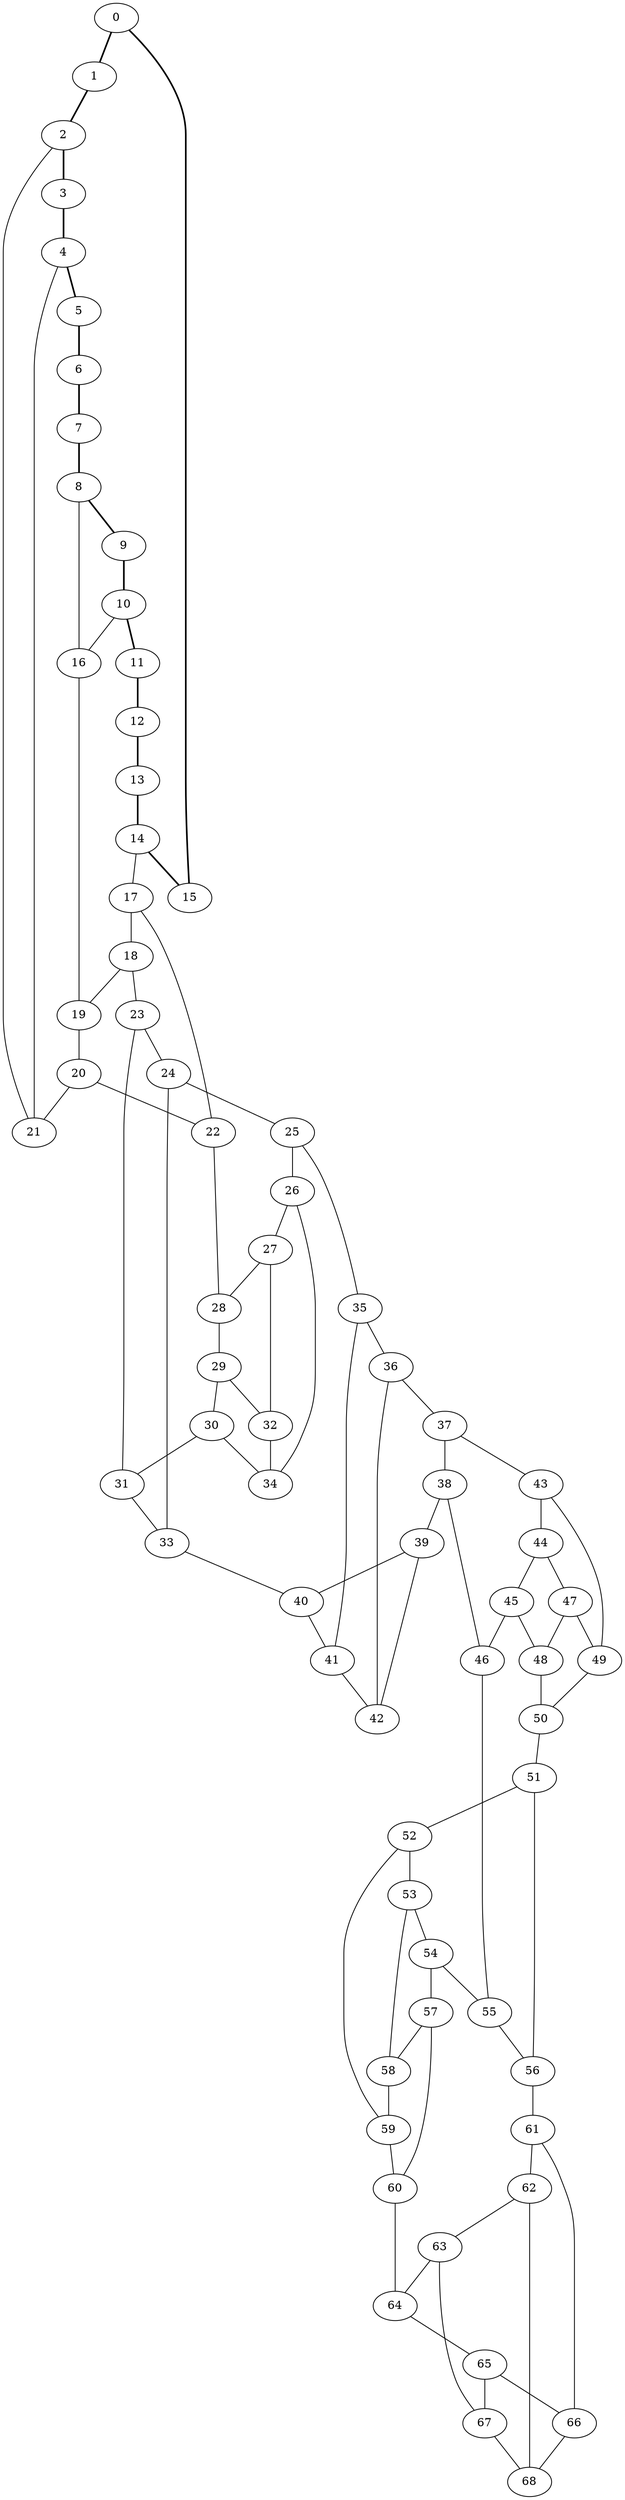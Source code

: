 //Inside of this graph isn't 3-connected
graph G {
0 [ pos = " 13.00,0.00!" ];
0 -- 1[style=bold];
0 -- 15[style=bold];
1 [ pos = " 12.01,4.97!" ];
1 -- 2[style=bold];
2 [ pos = " 9.19,9.19!" ];
2 -- 3[style=bold];
2 -- 21;
3 [ pos = " 4.97,12.01!" ];
3 -- 4[style=bold];
4 [ pos = " 0.00,13.00!" ];
4 -- 5[style=bold];
4 -- 21;
5 [ pos = " -4.97,12.01!" ];
5 -- 6[style=bold];
6 [ pos = " -9.19,9.19!" ];
6 -- 7[style=bold];
7 [ pos = " -12.01,4.97!" ];
7 -- 8[style=bold];
8 [ pos = " -13.00,0.00!" ];
8 -- 9[style=bold];
8 -- 16;
9 [ pos = " -12.01,-4.97!" ];
9 -- 10[style=bold];
10 [ pos = " -9.19,-9.19!" ];
10 -- 11[style=bold];
10 -- 16;
11 [ pos = " -4.97,-12.01!" ];
11 -- 12[style=bold];
12 [ pos = " 0.00,-13.00!" ];
12 -- 13[style=bold];
13 [ pos = " 4.97,-12.01!" ];
13 -- 14[style=bold];
14 [ pos = " 9.19,-9.19!" ];
14 -- 15[style=bold];
14 -- 17;
15 [ pos = " 12.01,-4.97!" ];
16 -- 19;
17 -- 18;
17 -- 22;
18 -- 19;
18 -- 23;
19 -- 20;
20 -- 21;
20 -- 22;
22 -- 28;
23 -- 24;
23 -- 31;
24 -- 25;
24 -- 33;
25 -- 26;
25 -- 35;
26 -- 27;
26 -- 34;
27 -- 28;
27 -- 32;
28 -- 29;
29 -- 30;
29 -- 32;
30 -- 31;
30 -- 34;
31 -- 33;
32 -- 34;
33 -- 40;
35 -- 36;
35 -- 41;
36 -- 37;
36 -- 42;
37 -- 38;
37 -- 43;
38 -- 39;
38 -- 46;
39 -- 40;
39 -- 42;
40 -- 41;
41 -- 42;
43 -- 44;
43 -- 49;
44 -- 45;
44 -- 47;
45 -- 46;
45 -- 48;
46 -- 55;
47 -- 48;
47 -- 49;
48 -- 50;
49 -- 50;
50 -- 51;
51 -- 52;
51 -- 56;
52 -- 53;
52 -- 59;
53 -- 54;
53 -- 58;
54 -- 55;
54 -- 57;
55 -- 56;
56 -- 61;
57 -- 58;
57 -- 60;
58 -- 59;
59 -- 60;
60 -- 64;
61 -- 62;
61 -- 66;
62 -- 63;
62 -- 68;
63 -- 64;
63 -- 67;
64 -- 65;
65 -- 66;
65 -- 67;
66 -- 68;
67 -- 68;
}
